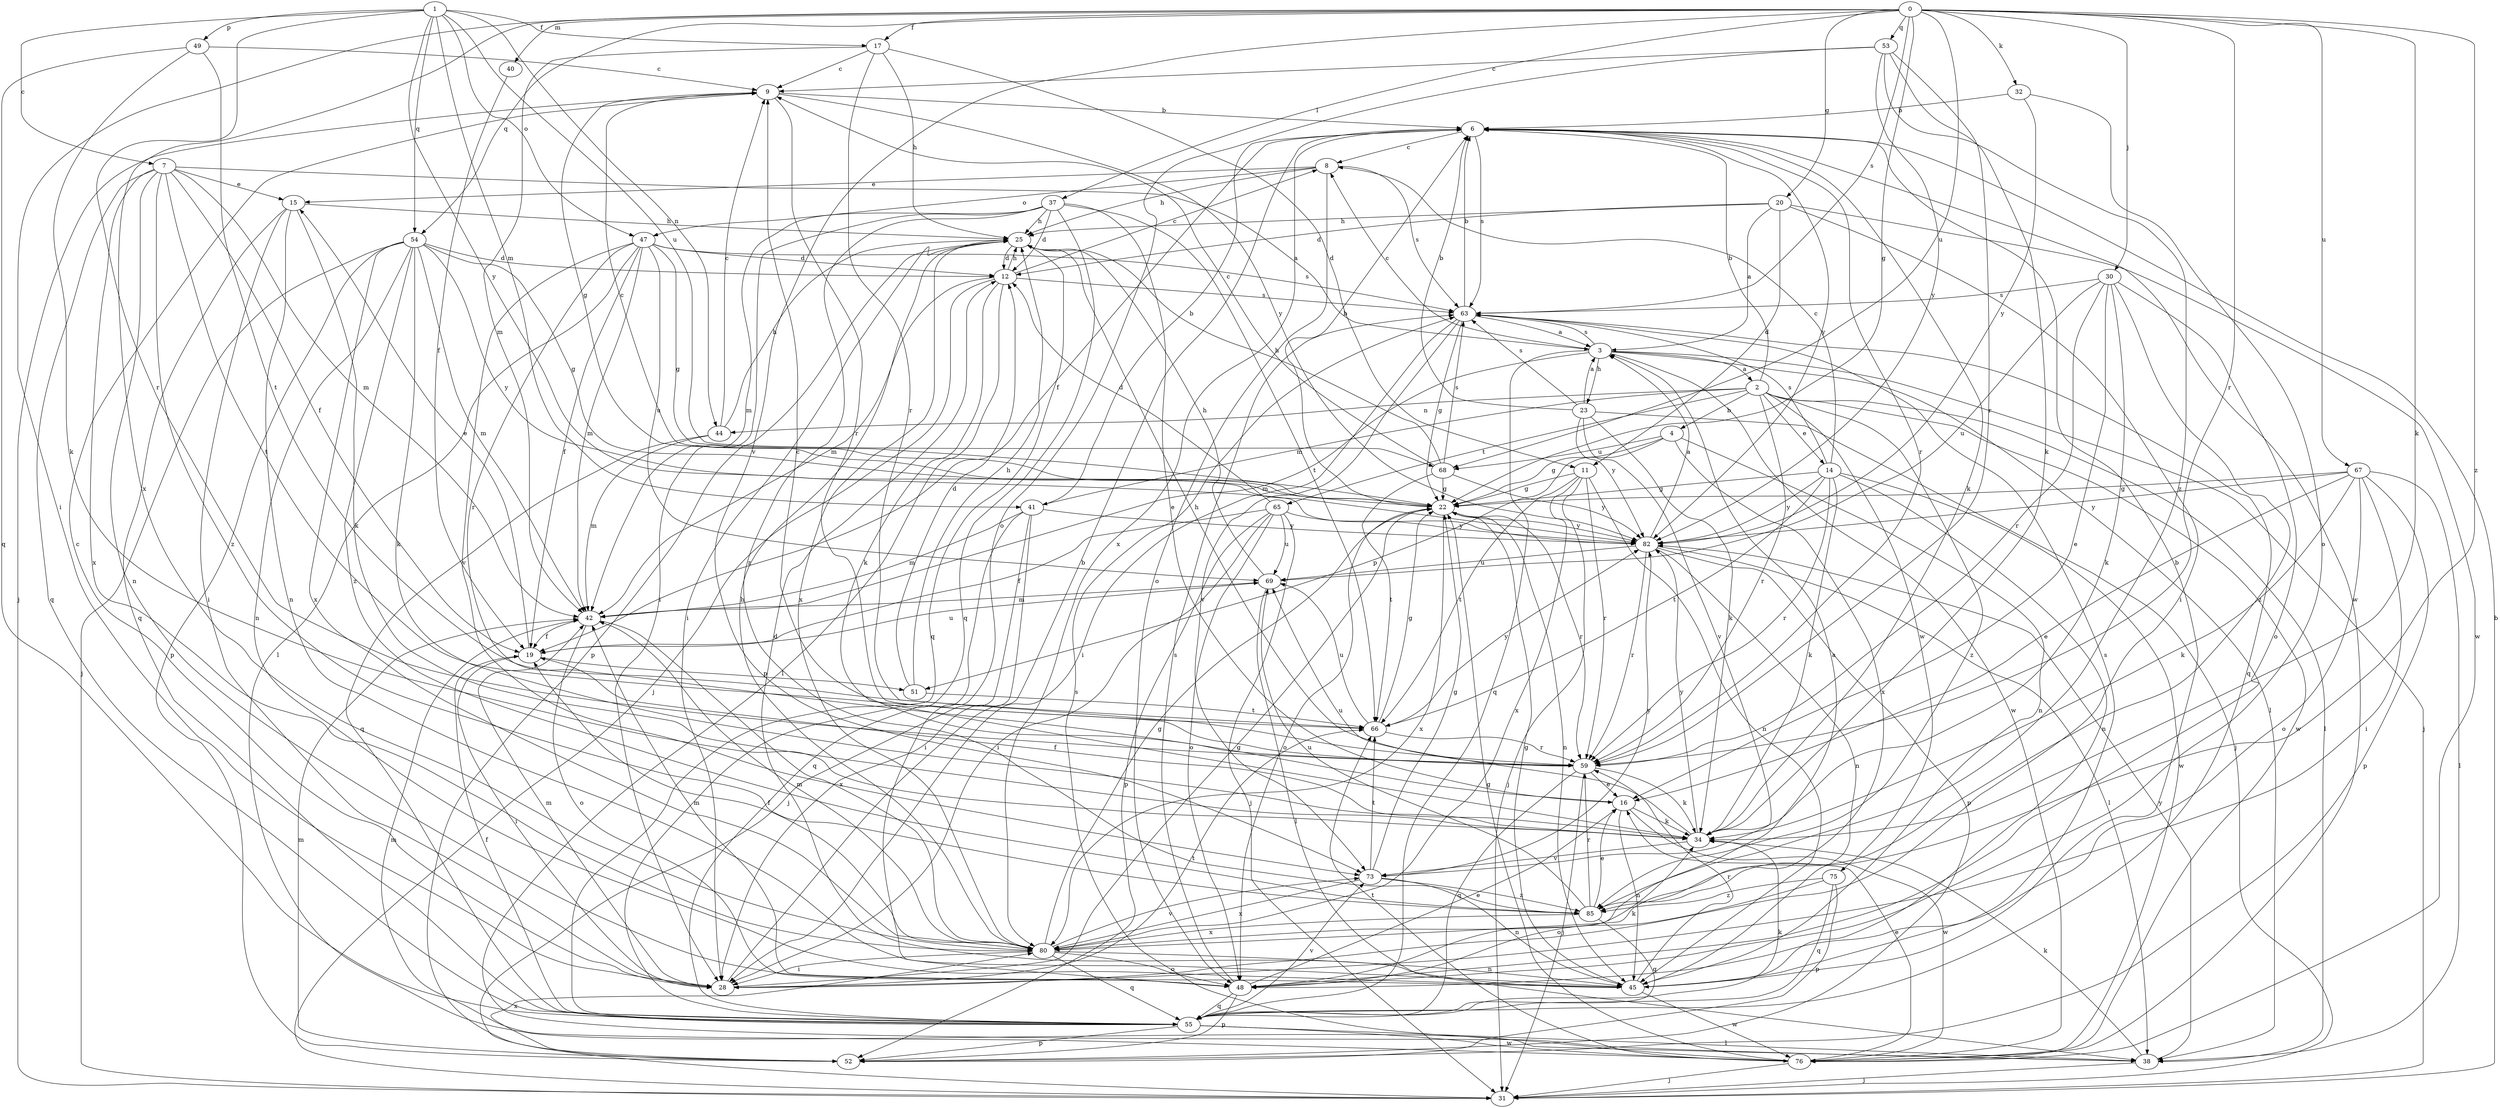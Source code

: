 strict digraph  {
0;
1;
2;
3;
4;
6;
7;
8;
9;
11;
12;
14;
15;
16;
17;
19;
20;
22;
23;
25;
28;
30;
31;
32;
34;
37;
38;
40;
41;
42;
44;
45;
47;
48;
49;
51;
52;
53;
54;
55;
59;
63;
65;
66;
67;
68;
69;
73;
75;
76;
80;
82;
85;
0 -> 17  [label=f];
0 -> 20  [label=g];
0 -> 22  [label=g];
0 -> 28  [label=i];
0 -> 30  [label=j];
0 -> 32  [label=k];
0 -> 34  [label=k];
0 -> 37  [label=l];
0 -> 40  [label=m];
0 -> 53  [label=q];
0 -> 54  [label=q];
0 -> 59  [label=r];
0 -> 63  [label=s];
0 -> 67  [label=u];
0 -> 68  [label=u];
0 -> 73  [label=v];
0 -> 80  [label=x];
0 -> 85  [label=z];
1 -> 7  [label=c];
1 -> 17  [label=f];
1 -> 41  [label=m];
1 -> 44  [label=n];
1 -> 47  [label=o];
1 -> 49  [label=p];
1 -> 54  [label=q];
1 -> 59  [label=r];
1 -> 68  [label=u];
1 -> 82  [label=y];
2 -> 4  [label=b];
2 -> 6  [label=b];
2 -> 14  [label=e];
2 -> 38  [label=l];
2 -> 41  [label=m];
2 -> 44  [label=n];
2 -> 59  [label=r];
2 -> 65  [label=t];
2 -> 75  [label=w];
2 -> 76  [label=w];
2 -> 85  [label=z];
3 -> 2  [label=a];
3 -> 8  [label=c];
3 -> 23  [label=h];
3 -> 31  [label=j];
3 -> 38  [label=l];
3 -> 42  [label=m];
3 -> 55  [label=q];
3 -> 63  [label=s];
3 -> 76  [label=w];
4 -> 22  [label=g];
4 -> 45  [label=n];
4 -> 51  [label=p];
4 -> 68  [label=u];
4 -> 80  [label=x];
6 -> 8  [label=c];
6 -> 19  [label=f];
6 -> 34  [label=k];
6 -> 59  [label=r];
6 -> 63  [label=s];
6 -> 76  [label=w];
6 -> 80  [label=x];
6 -> 82  [label=y];
7 -> 3  [label=a];
7 -> 15  [label=e];
7 -> 19  [label=f];
7 -> 42  [label=m];
7 -> 45  [label=n];
7 -> 55  [label=q];
7 -> 66  [label=t];
7 -> 80  [label=x];
7 -> 85  [label=z];
8 -> 15  [label=e];
8 -> 25  [label=h];
8 -> 47  [label=o];
8 -> 48  [label=o];
8 -> 63  [label=s];
9 -> 6  [label=b];
9 -> 22  [label=g];
9 -> 31  [label=j];
9 -> 59  [label=r];
9 -> 82  [label=y];
11 -> 22  [label=g];
11 -> 31  [label=j];
11 -> 45  [label=n];
11 -> 59  [label=r];
11 -> 66  [label=t];
11 -> 80  [label=x];
12 -> 8  [label=c];
12 -> 25  [label=h];
12 -> 31  [label=j];
12 -> 34  [label=k];
12 -> 38  [label=l];
12 -> 42  [label=m];
12 -> 63  [label=s];
14 -> 8  [label=c];
14 -> 22  [label=g];
14 -> 34  [label=k];
14 -> 45  [label=n];
14 -> 59  [label=r];
14 -> 63  [label=s];
14 -> 66  [label=t];
14 -> 76  [label=w];
14 -> 82  [label=y];
15 -> 25  [label=h];
15 -> 28  [label=i];
15 -> 34  [label=k];
15 -> 45  [label=n];
15 -> 55  [label=q];
16 -> 9  [label=c];
16 -> 34  [label=k];
16 -> 45  [label=n];
16 -> 76  [label=w];
17 -> 9  [label=c];
17 -> 11  [label=d];
17 -> 25  [label=h];
17 -> 42  [label=m];
17 -> 59  [label=r];
19 -> 15  [label=e];
19 -> 28  [label=i];
19 -> 51  [label=p];
19 -> 69  [label=u];
20 -> 3  [label=a];
20 -> 11  [label=d];
20 -> 12  [label=d];
20 -> 25  [label=h];
20 -> 28  [label=i];
20 -> 76  [label=w];
22 -> 6  [label=b];
22 -> 9  [label=c];
22 -> 45  [label=n];
22 -> 48  [label=o];
22 -> 59  [label=r];
22 -> 80  [label=x];
22 -> 82  [label=y];
23 -> 3  [label=a];
23 -> 6  [label=b];
23 -> 31  [label=j];
23 -> 34  [label=k];
23 -> 63  [label=s];
23 -> 73  [label=v];
23 -> 82  [label=y];
25 -> 12  [label=d];
25 -> 28  [label=i];
25 -> 52  [label=p];
25 -> 55  [label=q];
25 -> 80  [label=x];
28 -> 6  [label=b];
28 -> 9  [label=c];
28 -> 22  [label=g];
28 -> 42  [label=m];
28 -> 66  [label=t];
30 -> 16  [label=e];
30 -> 34  [label=k];
30 -> 48  [label=o];
30 -> 59  [label=r];
30 -> 63  [label=s];
30 -> 69  [label=u];
30 -> 85  [label=z];
31 -> 6  [label=b];
32 -> 6  [label=b];
32 -> 48  [label=o];
32 -> 82  [label=y];
34 -> 19  [label=f];
34 -> 69  [label=u];
34 -> 73  [label=v];
34 -> 82  [label=y];
37 -> 12  [label=d];
37 -> 16  [label=e];
37 -> 25  [label=h];
37 -> 28  [label=i];
37 -> 42  [label=m];
37 -> 55  [label=q];
37 -> 66  [label=t];
37 -> 85  [label=z];
38 -> 31  [label=j];
38 -> 34  [label=k];
38 -> 82  [label=y];
40 -> 19  [label=f];
41 -> 6  [label=b];
41 -> 28  [label=i];
41 -> 31  [label=j];
41 -> 42  [label=m];
41 -> 55  [label=q];
41 -> 82  [label=y];
42 -> 19  [label=f];
42 -> 48  [label=o];
42 -> 80  [label=x];
44 -> 9  [label=c];
44 -> 25  [label=h];
44 -> 42  [label=m];
44 -> 55  [label=q];
45 -> 6  [label=b];
45 -> 12  [label=d];
45 -> 22  [label=g];
45 -> 59  [label=r];
45 -> 63  [label=s];
45 -> 76  [label=w];
47 -> 12  [label=d];
47 -> 19  [label=f];
47 -> 22  [label=g];
47 -> 38  [label=l];
47 -> 42  [label=m];
47 -> 59  [label=r];
47 -> 63  [label=s];
47 -> 69  [label=u];
47 -> 73  [label=v];
48 -> 16  [label=e];
48 -> 34  [label=k];
48 -> 42  [label=m];
48 -> 52  [label=p];
48 -> 55  [label=q];
48 -> 63  [label=s];
49 -> 9  [label=c];
49 -> 34  [label=k];
49 -> 55  [label=q];
49 -> 66  [label=t];
51 -> 12  [label=d];
51 -> 25  [label=h];
51 -> 66  [label=t];
52 -> 42  [label=m];
52 -> 80  [label=x];
53 -> 9  [label=c];
53 -> 34  [label=k];
53 -> 48  [label=o];
53 -> 59  [label=r];
53 -> 82  [label=y];
53 -> 85  [label=z];
54 -> 12  [label=d];
54 -> 22  [label=g];
54 -> 31  [label=j];
54 -> 34  [label=k];
54 -> 42  [label=m];
54 -> 45  [label=n];
54 -> 52  [label=p];
54 -> 80  [label=x];
54 -> 82  [label=y];
54 -> 85  [label=z];
55 -> 19  [label=f];
55 -> 34  [label=k];
55 -> 38  [label=l];
55 -> 52  [label=p];
55 -> 73  [label=v];
55 -> 76  [label=w];
59 -> 16  [label=e];
59 -> 25  [label=h];
59 -> 31  [label=j];
59 -> 34  [label=k];
59 -> 55  [label=q];
63 -> 3  [label=a];
63 -> 6  [label=b];
63 -> 22  [label=g];
63 -> 28  [label=i];
63 -> 55  [label=q];
63 -> 73  [label=v];
65 -> 12  [label=d];
65 -> 19  [label=f];
65 -> 28  [label=i];
65 -> 31  [label=j];
65 -> 48  [label=o];
65 -> 52  [label=p];
65 -> 69  [label=u];
65 -> 82  [label=y];
66 -> 22  [label=g];
66 -> 59  [label=r];
66 -> 69  [label=u];
66 -> 82  [label=y];
67 -> 16  [label=e];
67 -> 22  [label=g];
67 -> 28  [label=i];
67 -> 34  [label=k];
67 -> 38  [label=l];
67 -> 48  [label=o];
67 -> 52  [label=p];
67 -> 82  [label=y];
68 -> 9  [label=c];
68 -> 22  [label=g];
68 -> 25  [label=h];
68 -> 63  [label=s];
68 -> 66  [label=t];
68 -> 82  [label=y];
69 -> 25  [label=h];
69 -> 38  [label=l];
69 -> 42  [label=m];
73 -> 22  [label=g];
73 -> 45  [label=n];
73 -> 66  [label=t];
73 -> 80  [label=x];
73 -> 82  [label=y];
73 -> 85  [label=z];
75 -> 48  [label=o];
75 -> 52  [label=p];
75 -> 55  [label=q];
75 -> 85  [label=z];
76 -> 16  [label=e];
76 -> 22  [label=g];
76 -> 31  [label=j];
76 -> 42  [label=m];
76 -> 63  [label=s];
76 -> 66  [label=t];
80 -> 3  [label=a];
80 -> 19  [label=f];
80 -> 22  [label=g];
80 -> 25  [label=h];
80 -> 28  [label=i];
80 -> 42  [label=m];
80 -> 45  [label=n];
80 -> 48  [label=o];
80 -> 55  [label=q];
80 -> 73  [label=v];
82 -> 3  [label=a];
82 -> 38  [label=l];
82 -> 45  [label=n];
82 -> 52  [label=p];
82 -> 59  [label=r];
82 -> 69  [label=u];
85 -> 16  [label=e];
85 -> 55  [label=q];
85 -> 59  [label=r];
85 -> 69  [label=u];
85 -> 80  [label=x];
}
